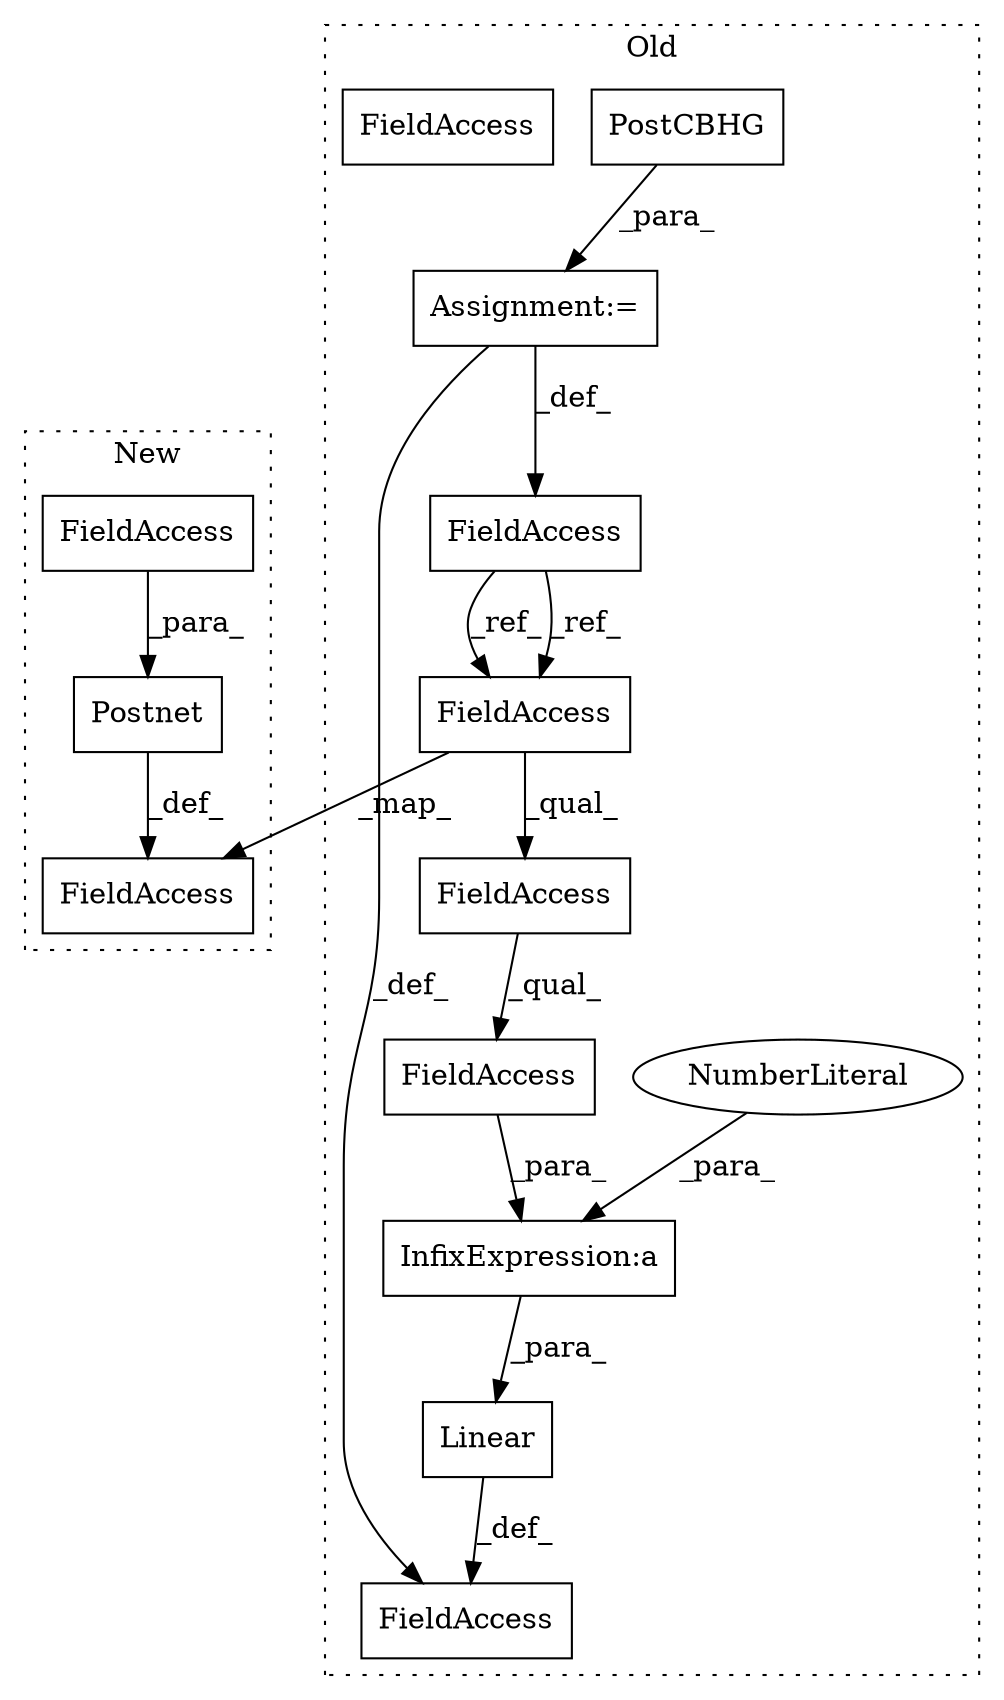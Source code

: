 digraph G {
subgraph cluster0 {
1 [label="Linear" a="32" s="1748,1808" l="7,1" shape="box"];
3 [label="InfixExpression:a" a="27" s="1785" l="3" shape="box"];
4 [label="NumberLiteral" a="34" s="1788" l="1" shape="ellipse"];
6 [label="FieldAccess" a="22" s="1728" l="16" shape="box"];
7 [label="FieldAccess" a="22" s="1755" l="30" shape="box"];
8 [label="FieldAccess" a="22" s="1755" l="17" shape="box"];
9 [label="FieldAccess" a="22" s="1681" l="12" shape="box"];
10 [label="Assignment:=" a="7" s="1693" l="1" shape="box"];
11 [label="PostCBHG" a="32" s="1694,1721" l="9,1" shape="box"];
12 [label="FieldAccess" a="22" s="1755" l="12" shape="box"];
14 [label="FieldAccess" a="22" s="1755" l="12" shape="box"];
label = "Old";
style="dotted";
}
subgraph cluster1 {
2 [label="Postnet" a="32" s="1659,1690" l="8,1" shape="box"];
5 [label="FieldAccess" a="22" s="1667" l="23" shape="box"];
13 [label="FieldAccess" a="22" s="1646" l="12" shape="box"];
label = "New";
style="dotted";
}
1 -> 6 [label="_def_"];
2 -> 13 [label="_def_"];
3 -> 1 [label="_para_"];
4 -> 3 [label="_para_"];
5 -> 2 [label="_para_"];
7 -> 3 [label="_para_"];
8 -> 7 [label="_qual_"];
9 -> 14 [label="_ref_"];
9 -> 14 [label="_ref_"];
10 -> 6 [label="_def_"];
10 -> 9 [label="_def_"];
11 -> 10 [label="_para_"];
14 -> 13 [label="_map_"];
14 -> 8 [label="_qual_"];
}